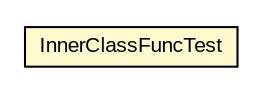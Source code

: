 #!/usr/local/bin/dot
#
# Class diagram 
# Generated by UMLGraph version 5.1 (http://www.umlgraph.org/)
#

digraph G {
	edge [fontname="arial",fontsize=10,labelfontname="arial",labelfontsize=10];
	node [fontname="arial",fontsize=10,shape=plaintext];
	nodesep=0.25;
	ranksep=0.5;
	// com.helger.jcodemodel.InnerClassFuncTest
	c633 [label=<<table title="com.helger.jcodemodel.InnerClassFuncTest" border="0" cellborder="1" cellspacing="0" cellpadding="2" port="p" bgcolor="lemonChiffon" href="./InnerClassFuncTest.html">
		<tr><td><table border="0" cellspacing="0" cellpadding="1">
<tr><td align="center" balign="center"> InnerClassFuncTest </td></tr>
		</table></td></tr>
		</table>>, fontname="arial", fontcolor="black", fontsize=10.0];
}

